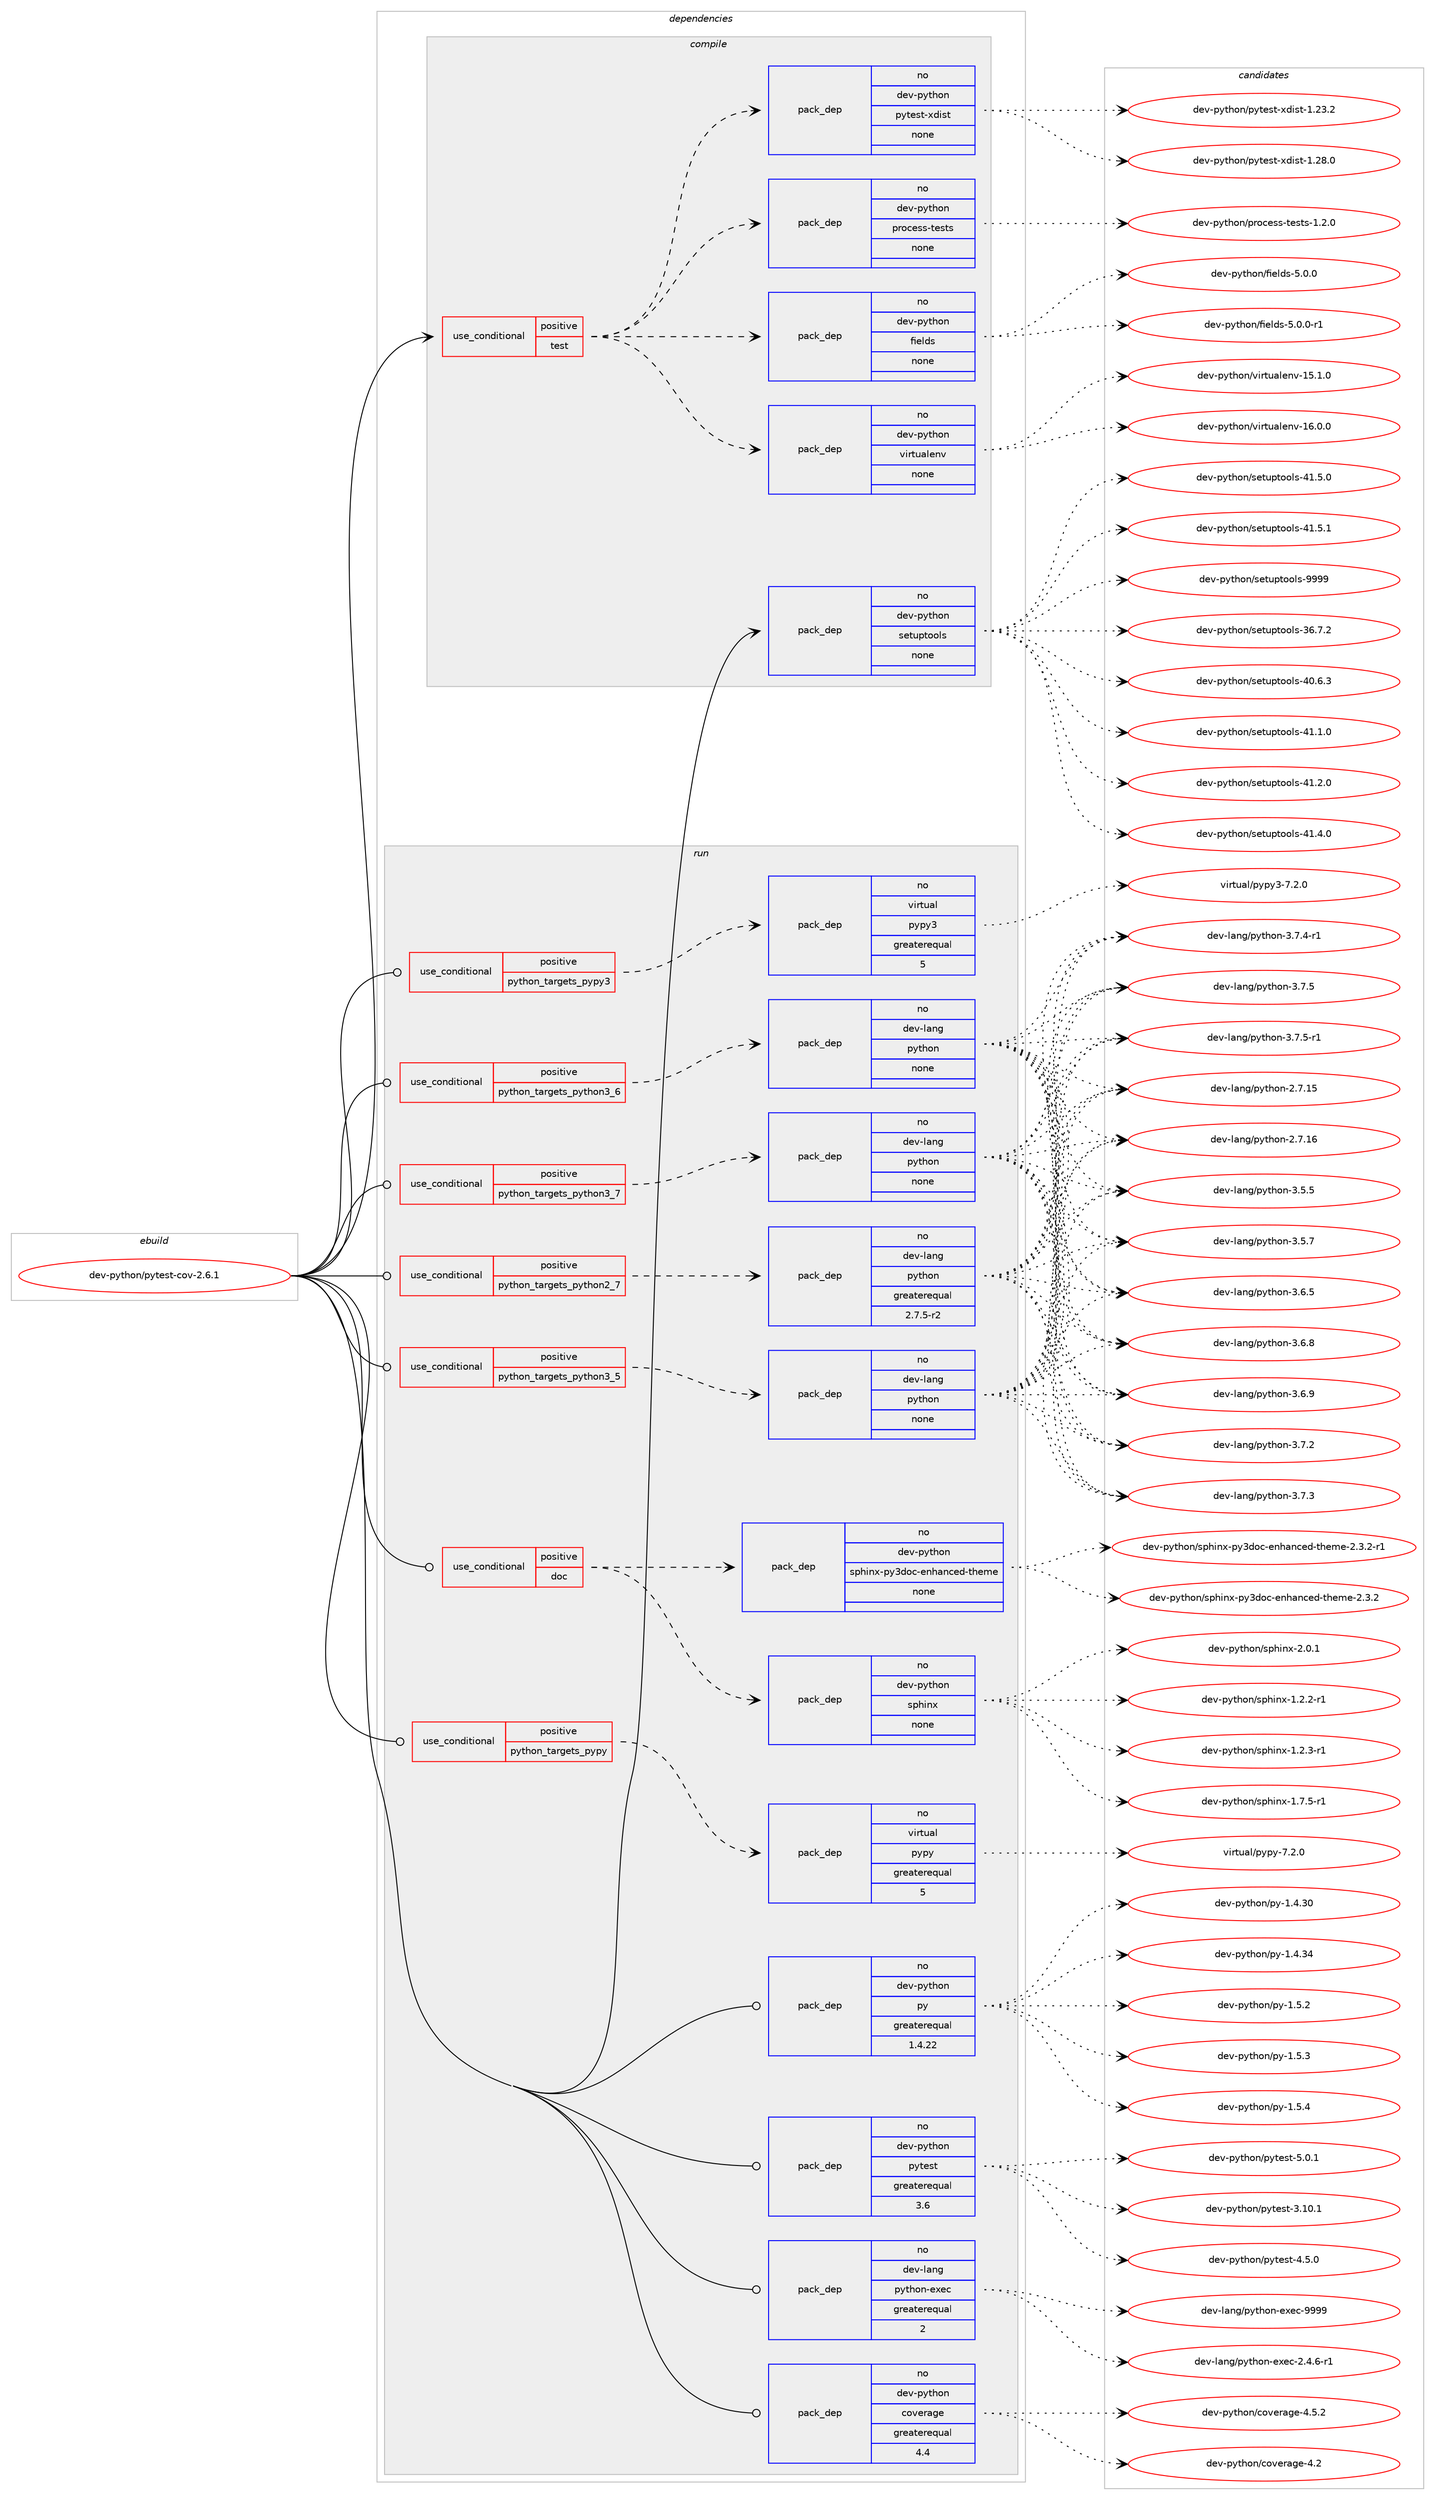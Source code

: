digraph prolog {

# *************
# Graph options
# *************

newrank=true;
concentrate=true;
compound=true;
graph [rankdir=LR,fontname=Helvetica,fontsize=10,ranksep=1.5];#, ranksep=2.5, nodesep=0.2];
edge  [arrowhead=vee];
node  [fontname=Helvetica,fontsize=10];

# **********
# The ebuild
# **********

subgraph cluster_leftcol {
color=gray;
rank=same;
label=<<i>ebuild</i>>;
id [label="dev-python/pytest-cov-2.6.1", color=red, width=4, href="../dev-python/pytest-cov-2.6.1.svg"];
}

# ****************
# The dependencies
# ****************

subgraph cluster_midcol {
color=gray;
label=<<i>dependencies</i>>;
subgraph cluster_compile {
fillcolor="#eeeeee";
style=filled;
label=<<i>compile</i>>;
subgraph cond146983 {
dependency629275 [label=<<TABLE BORDER="0" CELLBORDER="1" CELLSPACING="0" CELLPADDING="4"><TR><TD ROWSPAN="3" CELLPADDING="10">use_conditional</TD></TR><TR><TD>positive</TD></TR><TR><TD>test</TD></TR></TABLE>>, shape=none, color=red];
subgraph pack470426 {
dependency629276 [label=<<TABLE BORDER="0" CELLBORDER="1" CELLSPACING="0" CELLPADDING="4" WIDTH="220"><TR><TD ROWSPAN="6" CELLPADDING="30">pack_dep</TD></TR><TR><TD WIDTH="110">no</TD></TR><TR><TD>dev-python</TD></TR><TR><TD>virtualenv</TD></TR><TR><TD>none</TD></TR><TR><TD></TD></TR></TABLE>>, shape=none, color=blue];
}
dependency629275:e -> dependency629276:w [weight=20,style="dashed",arrowhead="vee"];
subgraph pack470427 {
dependency629277 [label=<<TABLE BORDER="0" CELLBORDER="1" CELLSPACING="0" CELLPADDING="4" WIDTH="220"><TR><TD ROWSPAN="6" CELLPADDING="30">pack_dep</TD></TR><TR><TD WIDTH="110">no</TD></TR><TR><TD>dev-python</TD></TR><TR><TD>fields</TD></TR><TR><TD>none</TD></TR><TR><TD></TD></TR></TABLE>>, shape=none, color=blue];
}
dependency629275:e -> dependency629277:w [weight=20,style="dashed",arrowhead="vee"];
subgraph pack470428 {
dependency629278 [label=<<TABLE BORDER="0" CELLBORDER="1" CELLSPACING="0" CELLPADDING="4" WIDTH="220"><TR><TD ROWSPAN="6" CELLPADDING="30">pack_dep</TD></TR><TR><TD WIDTH="110">no</TD></TR><TR><TD>dev-python</TD></TR><TR><TD>process-tests</TD></TR><TR><TD>none</TD></TR><TR><TD></TD></TR></TABLE>>, shape=none, color=blue];
}
dependency629275:e -> dependency629278:w [weight=20,style="dashed",arrowhead="vee"];
subgraph pack470429 {
dependency629279 [label=<<TABLE BORDER="0" CELLBORDER="1" CELLSPACING="0" CELLPADDING="4" WIDTH="220"><TR><TD ROWSPAN="6" CELLPADDING="30">pack_dep</TD></TR><TR><TD WIDTH="110">no</TD></TR><TR><TD>dev-python</TD></TR><TR><TD>pytest-xdist</TD></TR><TR><TD>none</TD></TR><TR><TD></TD></TR></TABLE>>, shape=none, color=blue];
}
dependency629275:e -> dependency629279:w [weight=20,style="dashed",arrowhead="vee"];
}
id:e -> dependency629275:w [weight=20,style="solid",arrowhead="vee"];
subgraph pack470430 {
dependency629280 [label=<<TABLE BORDER="0" CELLBORDER="1" CELLSPACING="0" CELLPADDING="4" WIDTH="220"><TR><TD ROWSPAN="6" CELLPADDING="30">pack_dep</TD></TR><TR><TD WIDTH="110">no</TD></TR><TR><TD>dev-python</TD></TR><TR><TD>setuptools</TD></TR><TR><TD>none</TD></TR><TR><TD></TD></TR></TABLE>>, shape=none, color=blue];
}
id:e -> dependency629280:w [weight=20,style="solid",arrowhead="vee"];
}
subgraph cluster_compileandrun {
fillcolor="#eeeeee";
style=filled;
label=<<i>compile and run</i>>;
}
subgraph cluster_run {
fillcolor="#eeeeee";
style=filled;
label=<<i>run</i>>;
subgraph cond146984 {
dependency629281 [label=<<TABLE BORDER="0" CELLBORDER="1" CELLSPACING="0" CELLPADDING="4"><TR><TD ROWSPAN="3" CELLPADDING="10">use_conditional</TD></TR><TR><TD>positive</TD></TR><TR><TD>doc</TD></TR></TABLE>>, shape=none, color=red];
subgraph pack470431 {
dependency629282 [label=<<TABLE BORDER="0" CELLBORDER="1" CELLSPACING="0" CELLPADDING="4" WIDTH="220"><TR><TD ROWSPAN="6" CELLPADDING="30">pack_dep</TD></TR><TR><TD WIDTH="110">no</TD></TR><TR><TD>dev-python</TD></TR><TR><TD>sphinx</TD></TR><TR><TD>none</TD></TR><TR><TD></TD></TR></TABLE>>, shape=none, color=blue];
}
dependency629281:e -> dependency629282:w [weight=20,style="dashed",arrowhead="vee"];
subgraph pack470432 {
dependency629283 [label=<<TABLE BORDER="0" CELLBORDER="1" CELLSPACING="0" CELLPADDING="4" WIDTH="220"><TR><TD ROWSPAN="6" CELLPADDING="30">pack_dep</TD></TR><TR><TD WIDTH="110">no</TD></TR><TR><TD>dev-python</TD></TR><TR><TD>sphinx-py3doc-enhanced-theme</TD></TR><TR><TD>none</TD></TR><TR><TD></TD></TR></TABLE>>, shape=none, color=blue];
}
dependency629281:e -> dependency629283:w [weight=20,style="dashed",arrowhead="vee"];
}
id:e -> dependency629281:w [weight=20,style="solid",arrowhead="odot"];
subgraph cond146985 {
dependency629284 [label=<<TABLE BORDER="0" CELLBORDER="1" CELLSPACING="0" CELLPADDING="4"><TR><TD ROWSPAN="3" CELLPADDING="10">use_conditional</TD></TR><TR><TD>positive</TD></TR><TR><TD>python_targets_pypy</TD></TR></TABLE>>, shape=none, color=red];
subgraph pack470433 {
dependency629285 [label=<<TABLE BORDER="0" CELLBORDER="1" CELLSPACING="0" CELLPADDING="4" WIDTH="220"><TR><TD ROWSPAN="6" CELLPADDING="30">pack_dep</TD></TR><TR><TD WIDTH="110">no</TD></TR><TR><TD>virtual</TD></TR><TR><TD>pypy</TD></TR><TR><TD>greaterequal</TD></TR><TR><TD>5</TD></TR></TABLE>>, shape=none, color=blue];
}
dependency629284:e -> dependency629285:w [weight=20,style="dashed",arrowhead="vee"];
}
id:e -> dependency629284:w [weight=20,style="solid",arrowhead="odot"];
subgraph cond146986 {
dependency629286 [label=<<TABLE BORDER="0" CELLBORDER="1" CELLSPACING="0" CELLPADDING="4"><TR><TD ROWSPAN="3" CELLPADDING="10">use_conditional</TD></TR><TR><TD>positive</TD></TR><TR><TD>python_targets_pypy3</TD></TR></TABLE>>, shape=none, color=red];
subgraph pack470434 {
dependency629287 [label=<<TABLE BORDER="0" CELLBORDER="1" CELLSPACING="0" CELLPADDING="4" WIDTH="220"><TR><TD ROWSPAN="6" CELLPADDING="30">pack_dep</TD></TR><TR><TD WIDTH="110">no</TD></TR><TR><TD>virtual</TD></TR><TR><TD>pypy3</TD></TR><TR><TD>greaterequal</TD></TR><TR><TD>5</TD></TR></TABLE>>, shape=none, color=blue];
}
dependency629286:e -> dependency629287:w [weight=20,style="dashed",arrowhead="vee"];
}
id:e -> dependency629286:w [weight=20,style="solid",arrowhead="odot"];
subgraph cond146987 {
dependency629288 [label=<<TABLE BORDER="0" CELLBORDER="1" CELLSPACING="0" CELLPADDING="4"><TR><TD ROWSPAN="3" CELLPADDING="10">use_conditional</TD></TR><TR><TD>positive</TD></TR><TR><TD>python_targets_python2_7</TD></TR></TABLE>>, shape=none, color=red];
subgraph pack470435 {
dependency629289 [label=<<TABLE BORDER="0" CELLBORDER="1" CELLSPACING="0" CELLPADDING="4" WIDTH="220"><TR><TD ROWSPAN="6" CELLPADDING="30">pack_dep</TD></TR><TR><TD WIDTH="110">no</TD></TR><TR><TD>dev-lang</TD></TR><TR><TD>python</TD></TR><TR><TD>greaterequal</TD></TR><TR><TD>2.7.5-r2</TD></TR></TABLE>>, shape=none, color=blue];
}
dependency629288:e -> dependency629289:w [weight=20,style="dashed",arrowhead="vee"];
}
id:e -> dependency629288:w [weight=20,style="solid",arrowhead="odot"];
subgraph cond146988 {
dependency629290 [label=<<TABLE BORDER="0" CELLBORDER="1" CELLSPACING="0" CELLPADDING="4"><TR><TD ROWSPAN="3" CELLPADDING="10">use_conditional</TD></TR><TR><TD>positive</TD></TR><TR><TD>python_targets_python3_5</TD></TR></TABLE>>, shape=none, color=red];
subgraph pack470436 {
dependency629291 [label=<<TABLE BORDER="0" CELLBORDER="1" CELLSPACING="0" CELLPADDING="4" WIDTH="220"><TR><TD ROWSPAN="6" CELLPADDING="30">pack_dep</TD></TR><TR><TD WIDTH="110">no</TD></TR><TR><TD>dev-lang</TD></TR><TR><TD>python</TD></TR><TR><TD>none</TD></TR><TR><TD></TD></TR></TABLE>>, shape=none, color=blue];
}
dependency629290:e -> dependency629291:w [weight=20,style="dashed",arrowhead="vee"];
}
id:e -> dependency629290:w [weight=20,style="solid",arrowhead="odot"];
subgraph cond146989 {
dependency629292 [label=<<TABLE BORDER="0" CELLBORDER="1" CELLSPACING="0" CELLPADDING="4"><TR><TD ROWSPAN="3" CELLPADDING="10">use_conditional</TD></TR><TR><TD>positive</TD></TR><TR><TD>python_targets_python3_6</TD></TR></TABLE>>, shape=none, color=red];
subgraph pack470437 {
dependency629293 [label=<<TABLE BORDER="0" CELLBORDER="1" CELLSPACING="0" CELLPADDING="4" WIDTH="220"><TR><TD ROWSPAN="6" CELLPADDING="30">pack_dep</TD></TR><TR><TD WIDTH="110">no</TD></TR><TR><TD>dev-lang</TD></TR><TR><TD>python</TD></TR><TR><TD>none</TD></TR><TR><TD></TD></TR></TABLE>>, shape=none, color=blue];
}
dependency629292:e -> dependency629293:w [weight=20,style="dashed",arrowhead="vee"];
}
id:e -> dependency629292:w [weight=20,style="solid",arrowhead="odot"];
subgraph cond146990 {
dependency629294 [label=<<TABLE BORDER="0" CELLBORDER="1" CELLSPACING="0" CELLPADDING="4"><TR><TD ROWSPAN="3" CELLPADDING="10">use_conditional</TD></TR><TR><TD>positive</TD></TR><TR><TD>python_targets_python3_7</TD></TR></TABLE>>, shape=none, color=red];
subgraph pack470438 {
dependency629295 [label=<<TABLE BORDER="0" CELLBORDER="1" CELLSPACING="0" CELLPADDING="4" WIDTH="220"><TR><TD ROWSPAN="6" CELLPADDING="30">pack_dep</TD></TR><TR><TD WIDTH="110">no</TD></TR><TR><TD>dev-lang</TD></TR><TR><TD>python</TD></TR><TR><TD>none</TD></TR><TR><TD></TD></TR></TABLE>>, shape=none, color=blue];
}
dependency629294:e -> dependency629295:w [weight=20,style="dashed",arrowhead="vee"];
}
id:e -> dependency629294:w [weight=20,style="solid",arrowhead="odot"];
subgraph pack470439 {
dependency629296 [label=<<TABLE BORDER="0" CELLBORDER="1" CELLSPACING="0" CELLPADDING="4" WIDTH="220"><TR><TD ROWSPAN="6" CELLPADDING="30">pack_dep</TD></TR><TR><TD WIDTH="110">no</TD></TR><TR><TD>dev-lang</TD></TR><TR><TD>python-exec</TD></TR><TR><TD>greaterequal</TD></TR><TR><TD>2</TD></TR></TABLE>>, shape=none, color=blue];
}
id:e -> dependency629296:w [weight=20,style="solid",arrowhead="odot"];
subgraph pack470440 {
dependency629297 [label=<<TABLE BORDER="0" CELLBORDER="1" CELLSPACING="0" CELLPADDING="4" WIDTH="220"><TR><TD ROWSPAN="6" CELLPADDING="30">pack_dep</TD></TR><TR><TD WIDTH="110">no</TD></TR><TR><TD>dev-python</TD></TR><TR><TD>coverage</TD></TR><TR><TD>greaterequal</TD></TR><TR><TD>4.4</TD></TR></TABLE>>, shape=none, color=blue];
}
id:e -> dependency629297:w [weight=20,style="solid",arrowhead="odot"];
subgraph pack470441 {
dependency629298 [label=<<TABLE BORDER="0" CELLBORDER="1" CELLSPACING="0" CELLPADDING="4" WIDTH="220"><TR><TD ROWSPAN="6" CELLPADDING="30">pack_dep</TD></TR><TR><TD WIDTH="110">no</TD></TR><TR><TD>dev-python</TD></TR><TR><TD>py</TD></TR><TR><TD>greaterequal</TD></TR><TR><TD>1.4.22</TD></TR></TABLE>>, shape=none, color=blue];
}
id:e -> dependency629298:w [weight=20,style="solid",arrowhead="odot"];
subgraph pack470442 {
dependency629299 [label=<<TABLE BORDER="0" CELLBORDER="1" CELLSPACING="0" CELLPADDING="4" WIDTH="220"><TR><TD ROWSPAN="6" CELLPADDING="30">pack_dep</TD></TR><TR><TD WIDTH="110">no</TD></TR><TR><TD>dev-python</TD></TR><TR><TD>pytest</TD></TR><TR><TD>greaterequal</TD></TR><TR><TD>3.6</TD></TR></TABLE>>, shape=none, color=blue];
}
id:e -> dependency629299:w [weight=20,style="solid",arrowhead="odot"];
}
}

# **************
# The candidates
# **************

subgraph cluster_choices {
rank=same;
color=gray;
label=<<i>candidates</i>>;

subgraph choice470426 {
color=black;
nodesep=1;
choice10010111845112121116104111110471181051141161179710810111011845495346494648 [label="dev-python/virtualenv-15.1.0", color=red, width=4,href="../dev-python/virtualenv-15.1.0.svg"];
choice10010111845112121116104111110471181051141161179710810111011845495446484648 [label="dev-python/virtualenv-16.0.0", color=red, width=4,href="../dev-python/virtualenv-16.0.0.svg"];
dependency629276:e -> choice10010111845112121116104111110471181051141161179710810111011845495346494648:w [style=dotted,weight="100"];
dependency629276:e -> choice10010111845112121116104111110471181051141161179710810111011845495446484648:w [style=dotted,weight="100"];
}
subgraph choice470427 {
color=black;
nodesep=1;
choice1001011184511212111610411111047102105101108100115455346484648 [label="dev-python/fields-5.0.0", color=red, width=4,href="../dev-python/fields-5.0.0.svg"];
choice10010111845112121116104111110471021051011081001154553464846484511449 [label="dev-python/fields-5.0.0-r1", color=red, width=4,href="../dev-python/fields-5.0.0-r1.svg"];
dependency629277:e -> choice1001011184511212111610411111047102105101108100115455346484648:w [style=dotted,weight="100"];
dependency629277:e -> choice10010111845112121116104111110471021051011081001154553464846484511449:w [style=dotted,weight="100"];
}
subgraph choice470428 {
color=black;
nodesep=1;
choice10010111845112121116104111110471121141119910111511545116101115116115454946504648 [label="dev-python/process-tests-1.2.0", color=red, width=4,href="../dev-python/process-tests-1.2.0.svg"];
dependency629278:e -> choice10010111845112121116104111110471121141119910111511545116101115116115454946504648:w [style=dotted,weight="100"];
}
subgraph choice470429 {
color=black;
nodesep=1;
choice10010111845112121116104111110471121211161011151164512010010511511645494650514650 [label="dev-python/pytest-xdist-1.23.2", color=red, width=4,href="../dev-python/pytest-xdist-1.23.2.svg"];
choice10010111845112121116104111110471121211161011151164512010010511511645494650564648 [label="dev-python/pytest-xdist-1.28.0", color=red, width=4,href="../dev-python/pytest-xdist-1.28.0.svg"];
dependency629279:e -> choice10010111845112121116104111110471121211161011151164512010010511511645494650514650:w [style=dotted,weight="100"];
dependency629279:e -> choice10010111845112121116104111110471121211161011151164512010010511511645494650564648:w [style=dotted,weight="100"];
}
subgraph choice470430 {
color=black;
nodesep=1;
choice100101118451121211161041111104711510111611711211611111110811545515446554650 [label="dev-python/setuptools-36.7.2", color=red, width=4,href="../dev-python/setuptools-36.7.2.svg"];
choice100101118451121211161041111104711510111611711211611111110811545524846544651 [label="dev-python/setuptools-40.6.3", color=red, width=4,href="../dev-python/setuptools-40.6.3.svg"];
choice100101118451121211161041111104711510111611711211611111110811545524946494648 [label="dev-python/setuptools-41.1.0", color=red, width=4,href="../dev-python/setuptools-41.1.0.svg"];
choice100101118451121211161041111104711510111611711211611111110811545524946504648 [label="dev-python/setuptools-41.2.0", color=red, width=4,href="../dev-python/setuptools-41.2.0.svg"];
choice100101118451121211161041111104711510111611711211611111110811545524946524648 [label="dev-python/setuptools-41.4.0", color=red, width=4,href="../dev-python/setuptools-41.4.0.svg"];
choice100101118451121211161041111104711510111611711211611111110811545524946534648 [label="dev-python/setuptools-41.5.0", color=red, width=4,href="../dev-python/setuptools-41.5.0.svg"];
choice100101118451121211161041111104711510111611711211611111110811545524946534649 [label="dev-python/setuptools-41.5.1", color=red, width=4,href="../dev-python/setuptools-41.5.1.svg"];
choice10010111845112121116104111110471151011161171121161111111081154557575757 [label="dev-python/setuptools-9999", color=red, width=4,href="../dev-python/setuptools-9999.svg"];
dependency629280:e -> choice100101118451121211161041111104711510111611711211611111110811545515446554650:w [style=dotted,weight="100"];
dependency629280:e -> choice100101118451121211161041111104711510111611711211611111110811545524846544651:w [style=dotted,weight="100"];
dependency629280:e -> choice100101118451121211161041111104711510111611711211611111110811545524946494648:w [style=dotted,weight="100"];
dependency629280:e -> choice100101118451121211161041111104711510111611711211611111110811545524946504648:w [style=dotted,weight="100"];
dependency629280:e -> choice100101118451121211161041111104711510111611711211611111110811545524946524648:w [style=dotted,weight="100"];
dependency629280:e -> choice100101118451121211161041111104711510111611711211611111110811545524946534648:w [style=dotted,weight="100"];
dependency629280:e -> choice100101118451121211161041111104711510111611711211611111110811545524946534649:w [style=dotted,weight="100"];
dependency629280:e -> choice10010111845112121116104111110471151011161171121161111111081154557575757:w [style=dotted,weight="100"];
}
subgraph choice470431 {
color=black;
nodesep=1;
choice10010111845112121116104111110471151121041051101204549465046504511449 [label="dev-python/sphinx-1.2.2-r1", color=red, width=4,href="../dev-python/sphinx-1.2.2-r1.svg"];
choice10010111845112121116104111110471151121041051101204549465046514511449 [label="dev-python/sphinx-1.2.3-r1", color=red, width=4,href="../dev-python/sphinx-1.2.3-r1.svg"];
choice10010111845112121116104111110471151121041051101204549465546534511449 [label="dev-python/sphinx-1.7.5-r1", color=red, width=4,href="../dev-python/sphinx-1.7.5-r1.svg"];
choice1001011184511212111610411111047115112104105110120455046484649 [label="dev-python/sphinx-2.0.1", color=red, width=4,href="../dev-python/sphinx-2.0.1.svg"];
dependency629282:e -> choice10010111845112121116104111110471151121041051101204549465046504511449:w [style=dotted,weight="100"];
dependency629282:e -> choice10010111845112121116104111110471151121041051101204549465046514511449:w [style=dotted,weight="100"];
dependency629282:e -> choice10010111845112121116104111110471151121041051101204549465546534511449:w [style=dotted,weight="100"];
dependency629282:e -> choice1001011184511212111610411111047115112104105110120455046484649:w [style=dotted,weight="100"];
}
subgraph choice470432 {
color=black;
nodesep=1;
choice100101118451121211161041111104711511210410511012045112121511001119945101110104971109910110045116104101109101455046514650 [label="dev-python/sphinx-py3doc-enhanced-theme-2.3.2", color=red, width=4,href="../dev-python/sphinx-py3doc-enhanced-theme-2.3.2.svg"];
choice1001011184511212111610411111047115112104105110120451121215110011199451011101049711099101100451161041011091014550465146504511449 [label="dev-python/sphinx-py3doc-enhanced-theme-2.3.2-r1", color=red, width=4,href="../dev-python/sphinx-py3doc-enhanced-theme-2.3.2-r1.svg"];
dependency629283:e -> choice100101118451121211161041111104711511210410511012045112121511001119945101110104971109910110045116104101109101455046514650:w [style=dotted,weight="100"];
dependency629283:e -> choice1001011184511212111610411111047115112104105110120451121215110011199451011101049711099101100451161041011091014550465146504511449:w [style=dotted,weight="100"];
}
subgraph choice470433 {
color=black;
nodesep=1;
choice1181051141161179710847112121112121455546504648 [label="virtual/pypy-7.2.0", color=red, width=4,href="../virtual/pypy-7.2.0.svg"];
dependency629285:e -> choice1181051141161179710847112121112121455546504648:w [style=dotted,weight="100"];
}
subgraph choice470434 {
color=black;
nodesep=1;
choice118105114116117971084711212111212151455546504648 [label="virtual/pypy3-7.2.0", color=red, width=4,href="../virtual/pypy3-7.2.0.svg"];
dependency629287:e -> choice118105114116117971084711212111212151455546504648:w [style=dotted,weight="100"];
}
subgraph choice470435 {
color=black;
nodesep=1;
choice10010111845108971101034711212111610411111045504655464953 [label="dev-lang/python-2.7.15", color=red, width=4,href="../dev-lang/python-2.7.15.svg"];
choice10010111845108971101034711212111610411111045504655464954 [label="dev-lang/python-2.7.16", color=red, width=4,href="../dev-lang/python-2.7.16.svg"];
choice100101118451089711010347112121116104111110455146534653 [label="dev-lang/python-3.5.5", color=red, width=4,href="../dev-lang/python-3.5.5.svg"];
choice100101118451089711010347112121116104111110455146534655 [label="dev-lang/python-3.5.7", color=red, width=4,href="../dev-lang/python-3.5.7.svg"];
choice100101118451089711010347112121116104111110455146544653 [label="dev-lang/python-3.6.5", color=red, width=4,href="../dev-lang/python-3.6.5.svg"];
choice100101118451089711010347112121116104111110455146544656 [label="dev-lang/python-3.6.8", color=red, width=4,href="../dev-lang/python-3.6.8.svg"];
choice100101118451089711010347112121116104111110455146544657 [label="dev-lang/python-3.6.9", color=red, width=4,href="../dev-lang/python-3.6.9.svg"];
choice100101118451089711010347112121116104111110455146554650 [label="dev-lang/python-3.7.2", color=red, width=4,href="../dev-lang/python-3.7.2.svg"];
choice100101118451089711010347112121116104111110455146554651 [label="dev-lang/python-3.7.3", color=red, width=4,href="../dev-lang/python-3.7.3.svg"];
choice1001011184510897110103471121211161041111104551465546524511449 [label="dev-lang/python-3.7.4-r1", color=red, width=4,href="../dev-lang/python-3.7.4-r1.svg"];
choice100101118451089711010347112121116104111110455146554653 [label="dev-lang/python-3.7.5", color=red, width=4,href="../dev-lang/python-3.7.5.svg"];
choice1001011184510897110103471121211161041111104551465546534511449 [label="dev-lang/python-3.7.5-r1", color=red, width=4,href="../dev-lang/python-3.7.5-r1.svg"];
dependency629289:e -> choice10010111845108971101034711212111610411111045504655464953:w [style=dotted,weight="100"];
dependency629289:e -> choice10010111845108971101034711212111610411111045504655464954:w [style=dotted,weight="100"];
dependency629289:e -> choice100101118451089711010347112121116104111110455146534653:w [style=dotted,weight="100"];
dependency629289:e -> choice100101118451089711010347112121116104111110455146534655:w [style=dotted,weight="100"];
dependency629289:e -> choice100101118451089711010347112121116104111110455146544653:w [style=dotted,weight="100"];
dependency629289:e -> choice100101118451089711010347112121116104111110455146544656:w [style=dotted,weight="100"];
dependency629289:e -> choice100101118451089711010347112121116104111110455146544657:w [style=dotted,weight="100"];
dependency629289:e -> choice100101118451089711010347112121116104111110455146554650:w [style=dotted,weight="100"];
dependency629289:e -> choice100101118451089711010347112121116104111110455146554651:w [style=dotted,weight="100"];
dependency629289:e -> choice1001011184510897110103471121211161041111104551465546524511449:w [style=dotted,weight="100"];
dependency629289:e -> choice100101118451089711010347112121116104111110455146554653:w [style=dotted,weight="100"];
dependency629289:e -> choice1001011184510897110103471121211161041111104551465546534511449:w [style=dotted,weight="100"];
}
subgraph choice470436 {
color=black;
nodesep=1;
choice10010111845108971101034711212111610411111045504655464953 [label="dev-lang/python-2.7.15", color=red, width=4,href="../dev-lang/python-2.7.15.svg"];
choice10010111845108971101034711212111610411111045504655464954 [label="dev-lang/python-2.7.16", color=red, width=4,href="../dev-lang/python-2.7.16.svg"];
choice100101118451089711010347112121116104111110455146534653 [label="dev-lang/python-3.5.5", color=red, width=4,href="../dev-lang/python-3.5.5.svg"];
choice100101118451089711010347112121116104111110455146534655 [label="dev-lang/python-3.5.7", color=red, width=4,href="../dev-lang/python-3.5.7.svg"];
choice100101118451089711010347112121116104111110455146544653 [label="dev-lang/python-3.6.5", color=red, width=4,href="../dev-lang/python-3.6.5.svg"];
choice100101118451089711010347112121116104111110455146544656 [label="dev-lang/python-3.6.8", color=red, width=4,href="../dev-lang/python-3.6.8.svg"];
choice100101118451089711010347112121116104111110455146544657 [label="dev-lang/python-3.6.9", color=red, width=4,href="../dev-lang/python-3.6.9.svg"];
choice100101118451089711010347112121116104111110455146554650 [label="dev-lang/python-3.7.2", color=red, width=4,href="../dev-lang/python-3.7.2.svg"];
choice100101118451089711010347112121116104111110455146554651 [label="dev-lang/python-3.7.3", color=red, width=4,href="../dev-lang/python-3.7.3.svg"];
choice1001011184510897110103471121211161041111104551465546524511449 [label="dev-lang/python-3.7.4-r1", color=red, width=4,href="../dev-lang/python-3.7.4-r1.svg"];
choice100101118451089711010347112121116104111110455146554653 [label="dev-lang/python-3.7.5", color=red, width=4,href="../dev-lang/python-3.7.5.svg"];
choice1001011184510897110103471121211161041111104551465546534511449 [label="dev-lang/python-3.7.5-r1", color=red, width=4,href="../dev-lang/python-3.7.5-r1.svg"];
dependency629291:e -> choice10010111845108971101034711212111610411111045504655464953:w [style=dotted,weight="100"];
dependency629291:e -> choice10010111845108971101034711212111610411111045504655464954:w [style=dotted,weight="100"];
dependency629291:e -> choice100101118451089711010347112121116104111110455146534653:w [style=dotted,weight="100"];
dependency629291:e -> choice100101118451089711010347112121116104111110455146534655:w [style=dotted,weight="100"];
dependency629291:e -> choice100101118451089711010347112121116104111110455146544653:w [style=dotted,weight="100"];
dependency629291:e -> choice100101118451089711010347112121116104111110455146544656:w [style=dotted,weight="100"];
dependency629291:e -> choice100101118451089711010347112121116104111110455146544657:w [style=dotted,weight="100"];
dependency629291:e -> choice100101118451089711010347112121116104111110455146554650:w [style=dotted,weight="100"];
dependency629291:e -> choice100101118451089711010347112121116104111110455146554651:w [style=dotted,weight="100"];
dependency629291:e -> choice1001011184510897110103471121211161041111104551465546524511449:w [style=dotted,weight="100"];
dependency629291:e -> choice100101118451089711010347112121116104111110455146554653:w [style=dotted,weight="100"];
dependency629291:e -> choice1001011184510897110103471121211161041111104551465546534511449:w [style=dotted,weight="100"];
}
subgraph choice470437 {
color=black;
nodesep=1;
choice10010111845108971101034711212111610411111045504655464953 [label="dev-lang/python-2.7.15", color=red, width=4,href="../dev-lang/python-2.7.15.svg"];
choice10010111845108971101034711212111610411111045504655464954 [label="dev-lang/python-2.7.16", color=red, width=4,href="../dev-lang/python-2.7.16.svg"];
choice100101118451089711010347112121116104111110455146534653 [label="dev-lang/python-3.5.5", color=red, width=4,href="../dev-lang/python-3.5.5.svg"];
choice100101118451089711010347112121116104111110455146534655 [label="dev-lang/python-3.5.7", color=red, width=4,href="../dev-lang/python-3.5.7.svg"];
choice100101118451089711010347112121116104111110455146544653 [label="dev-lang/python-3.6.5", color=red, width=4,href="../dev-lang/python-3.6.5.svg"];
choice100101118451089711010347112121116104111110455146544656 [label="dev-lang/python-3.6.8", color=red, width=4,href="../dev-lang/python-3.6.8.svg"];
choice100101118451089711010347112121116104111110455146544657 [label="dev-lang/python-3.6.9", color=red, width=4,href="../dev-lang/python-3.6.9.svg"];
choice100101118451089711010347112121116104111110455146554650 [label="dev-lang/python-3.7.2", color=red, width=4,href="../dev-lang/python-3.7.2.svg"];
choice100101118451089711010347112121116104111110455146554651 [label="dev-lang/python-3.7.3", color=red, width=4,href="../dev-lang/python-3.7.3.svg"];
choice1001011184510897110103471121211161041111104551465546524511449 [label="dev-lang/python-3.7.4-r1", color=red, width=4,href="../dev-lang/python-3.7.4-r1.svg"];
choice100101118451089711010347112121116104111110455146554653 [label="dev-lang/python-3.7.5", color=red, width=4,href="../dev-lang/python-3.7.5.svg"];
choice1001011184510897110103471121211161041111104551465546534511449 [label="dev-lang/python-3.7.5-r1", color=red, width=4,href="../dev-lang/python-3.7.5-r1.svg"];
dependency629293:e -> choice10010111845108971101034711212111610411111045504655464953:w [style=dotted,weight="100"];
dependency629293:e -> choice10010111845108971101034711212111610411111045504655464954:w [style=dotted,weight="100"];
dependency629293:e -> choice100101118451089711010347112121116104111110455146534653:w [style=dotted,weight="100"];
dependency629293:e -> choice100101118451089711010347112121116104111110455146534655:w [style=dotted,weight="100"];
dependency629293:e -> choice100101118451089711010347112121116104111110455146544653:w [style=dotted,weight="100"];
dependency629293:e -> choice100101118451089711010347112121116104111110455146544656:w [style=dotted,weight="100"];
dependency629293:e -> choice100101118451089711010347112121116104111110455146544657:w [style=dotted,weight="100"];
dependency629293:e -> choice100101118451089711010347112121116104111110455146554650:w [style=dotted,weight="100"];
dependency629293:e -> choice100101118451089711010347112121116104111110455146554651:w [style=dotted,weight="100"];
dependency629293:e -> choice1001011184510897110103471121211161041111104551465546524511449:w [style=dotted,weight="100"];
dependency629293:e -> choice100101118451089711010347112121116104111110455146554653:w [style=dotted,weight="100"];
dependency629293:e -> choice1001011184510897110103471121211161041111104551465546534511449:w [style=dotted,weight="100"];
}
subgraph choice470438 {
color=black;
nodesep=1;
choice10010111845108971101034711212111610411111045504655464953 [label="dev-lang/python-2.7.15", color=red, width=4,href="../dev-lang/python-2.7.15.svg"];
choice10010111845108971101034711212111610411111045504655464954 [label="dev-lang/python-2.7.16", color=red, width=4,href="../dev-lang/python-2.7.16.svg"];
choice100101118451089711010347112121116104111110455146534653 [label="dev-lang/python-3.5.5", color=red, width=4,href="../dev-lang/python-3.5.5.svg"];
choice100101118451089711010347112121116104111110455146534655 [label="dev-lang/python-3.5.7", color=red, width=4,href="../dev-lang/python-3.5.7.svg"];
choice100101118451089711010347112121116104111110455146544653 [label="dev-lang/python-3.6.5", color=red, width=4,href="../dev-lang/python-3.6.5.svg"];
choice100101118451089711010347112121116104111110455146544656 [label="dev-lang/python-3.6.8", color=red, width=4,href="../dev-lang/python-3.6.8.svg"];
choice100101118451089711010347112121116104111110455146544657 [label="dev-lang/python-3.6.9", color=red, width=4,href="../dev-lang/python-3.6.9.svg"];
choice100101118451089711010347112121116104111110455146554650 [label="dev-lang/python-3.7.2", color=red, width=4,href="../dev-lang/python-3.7.2.svg"];
choice100101118451089711010347112121116104111110455146554651 [label="dev-lang/python-3.7.3", color=red, width=4,href="../dev-lang/python-3.7.3.svg"];
choice1001011184510897110103471121211161041111104551465546524511449 [label="dev-lang/python-3.7.4-r1", color=red, width=4,href="../dev-lang/python-3.7.4-r1.svg"];
choice100101118451089711010347112121116104111110455146554653 [label="dev-lang/python-3.7.5", color=red, width=4,href="../dev-lang/python-3.7.5.svg"];
choice1001011184510897110103471121211161041111104551465546534511449 [label="dev-lang/python-3.7.5-r1", color=red, width=4,href="../dev-lang/python-3.7.5-r1.svg"];
dependency629295:e -> choice10010111845108971101034711212111610411111045504655464953:w [style=dotted,weight="100"];
dependency629295:e -> choice10010111845108971101034711212111610411111045504655464954:w [style=dotted,weight="100"];
dependency629295:e -> choice100101118451089711010347112121116104111110455146534653:w [style=dotted,weight="100"];
dependency629295:e -> choice100101118451089711010347112121116104111110455146534655:w [style=dotted,weight="100"];
dependency629295:e -> choice100101118451089711010347112121116104111110455146544653:w [style=dotted,weight="100"];
dependency629295:e -> choice100101118451089711010347112121116104111110455146544656:w [style=dotted,weight="100"];
dependency629295:e -> choice100101118451089711010347112121116104111110455146544657:w [style=dotted,weight="100"];
dependency629295:e -> choice100101118451089711010347112121116104111110455146554650:w [style=dotted,weight="100"];
dependency629295:e -> choice100101118451089711010347112121116104111110455146554651:w [style=dotted,weight="100"];
dependency629295:e -> choice1001011184510897110103471121211161041111104551465546524511449:w [style=dotted,weight="100"];
dependency629295:e -> choice100101118451089711010347112121116104111110455146554653:w [style=dotted,weight="100"];
dependency629295:e -> choice1001011184510897110103471121211161041111104551465546534511449:w [style=dotted,weight="100"];
}
subgraph choice470439 {
color=black;
nodesep=1;
choice10010111845108971101034711212111610411111045101120101994550465246544511449 [label="dev-lang/python-exec-2.4.6-r1", color=red, width=4,href="../dev-lang/python-exec-2.4.6-r1.svg"];
choice10010111845108971101034711212111610411111045101120101994557575757 [label="dev-lang/python-exec-9999", color=red, width=4,href="../dev-lang/python-exec-9999.svg"];
dependency629296:e -> choice10010111845108971101034711212111610411111045101120101994550465246544511449:w [style=dotted,weight="100"];
dependency629296:e -> choice10010111845108971101034711212111610411111045101120101994557575757:w [style=dotted,weight="100"];
}
subgraph choice470440 {
color=black;
nodesep=1;
choice1001011184511212111610411111047991111181011149710310145524650 [label="dev-python/coverage-4.2", color=red, width=4,href="../dev-python/coverage-4.2.svg"];
choice10010111845112121116104111110479911111810111497103101455246534650 [label="dev-python/coverage-4.5.2", color=red, width=4,href="../dev-python/coverage-4.5.2.svg"];
dependency629297:e -> choice1001011184511212111610411111047991111181011149710310145524650:w [style=dotted,weight="100"];
dependency629297:e -> choice10010111845112121116104111110479911111810111497103101455246534650:w [style=dotted,weight="100"];
}
subgraph choice470441 {
color=black;
nodesep=1;
choice100101118451121211161041111104711212145494652465148 [label="dev-python/py-1.4.30", color=red, width=4,href="../dev-python/py-1.4.30.svg"];
choice100101118451121211161041111104711212145494652465152 [label="dev-python/py-1.4.34", color=red, width=4,href="../dev-python/py-1.4.34.svg"];
choice1001011184511212111610411111047112121454946534650 [label="dev-python/py-1.5.2", color=red, width=4,href="../dev-python/py-1.5.2.svg"];
choice1001011184511212111610411111047112121454946534651 [label="dev-python/py-1.5.3", color=red, width=4,href="../dev-python/py-1.5.3.svg"];
choice1001011184511212111610411111047112121454946534652 [label="dev-python/py-1.5.4", color=red, width=4,href="../dev-python/py-1.5.4.svg"];
dependency629298:e -> choice100101118451121211161041111104711212145494652465148:w [style=dotted,weight="100"];
dependency629298:e -> choice100101118451121211161041111104711212145494652465152:w [style=dotted,weight="100"];
dependency629298:e -> choice1001011184511212111610411111047112121454946534650:w [style=dotted,weight="100"];
dependency629298:e -> choice1001011184511212111610411111047112121454946534651:w [style=dotted,weight="100"];
dependency629298:e -> choice1001011184511212111610411111047112121454946534652:w [style=dotted,weight="100"];
}
subgraph choice470442 {
color=black;
nodesep=1;
choice100101118451121211161041111104711212111610111511645514649484649 [label="dev-python/pytest-3.10.1", color=red, width=4,href="../dev-python/pytest-3.10.1.svg"];
choice1001011184511212111610411111047112121116101115116455246534648 [label="dev-python/pytest-4.5.0", color=red, width=4,href="../dev-python/pytest-4.5.0.svg"];
choice1001011184511212111610411111047112121116101115116455346484649 [label="dev-python/pytest-5.0.1", color=red, width=4,href="../dev-python/pytest-5.0.1.svg"];
dependency629299:e -> choice100101118451121211161041111104711212111610111511645514649484649:w [style=dotted,weight="100"];
dependency629299:e -> choice1001011184511212111610411111047112121116101115116455246534648:w [style=dotted,weight="100"];
dependency629299:e -> choice1001011184511212111610411111047112121116101115116455346484649:w [style=dotted,weight="100"];
}
}

}
